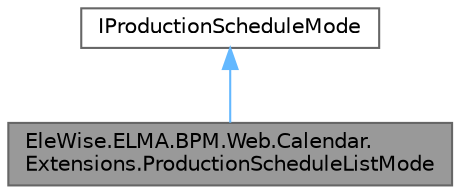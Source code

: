 digraph "EleWise.ELMA.BPM.Web.Calendar.Extensions.ProductionScheduleListMode"
{
 // LATEX_PDF_SIZE
  bgcolor="transparent";
  edge [fontname=Helvetica,fontsize=10,labelfontname=Helvetica,labelfontsize=10];
  node [fontname=Helvetica,fontsize=10,shape=box,height=0.2,width=0.4];
  Node1 [id="Node000001",label="EleWise.ELMA.BPM.Web.Calendar.\lExtensions.ProductionScheduleListMode",height=0.2,width=0.4,color="gray40", fillcolor="grey60", style="filled", fontcolor="black",tooltip="Отображение производственного календаря в виде списка"];
  Node2 -> Node1 [id="edge1_Node000001_Node000002",dir="back",color="steelblue1",style="solid",tooltip=" "];
  Node2 [id="Node000002",label="IProductionScheduleMode",height=0.2,width=0.4,color="gray40", fillcolor="white", style="filled",URL="$interface_ele_wise_1_1_e_l_m_a_1_1_b_p_m_1_1_web_1_1_calendar_1_1_extension_points_1_1_i_production_schedule_mode.html",tooltip="Режим отображения производственного календаря"];
}
